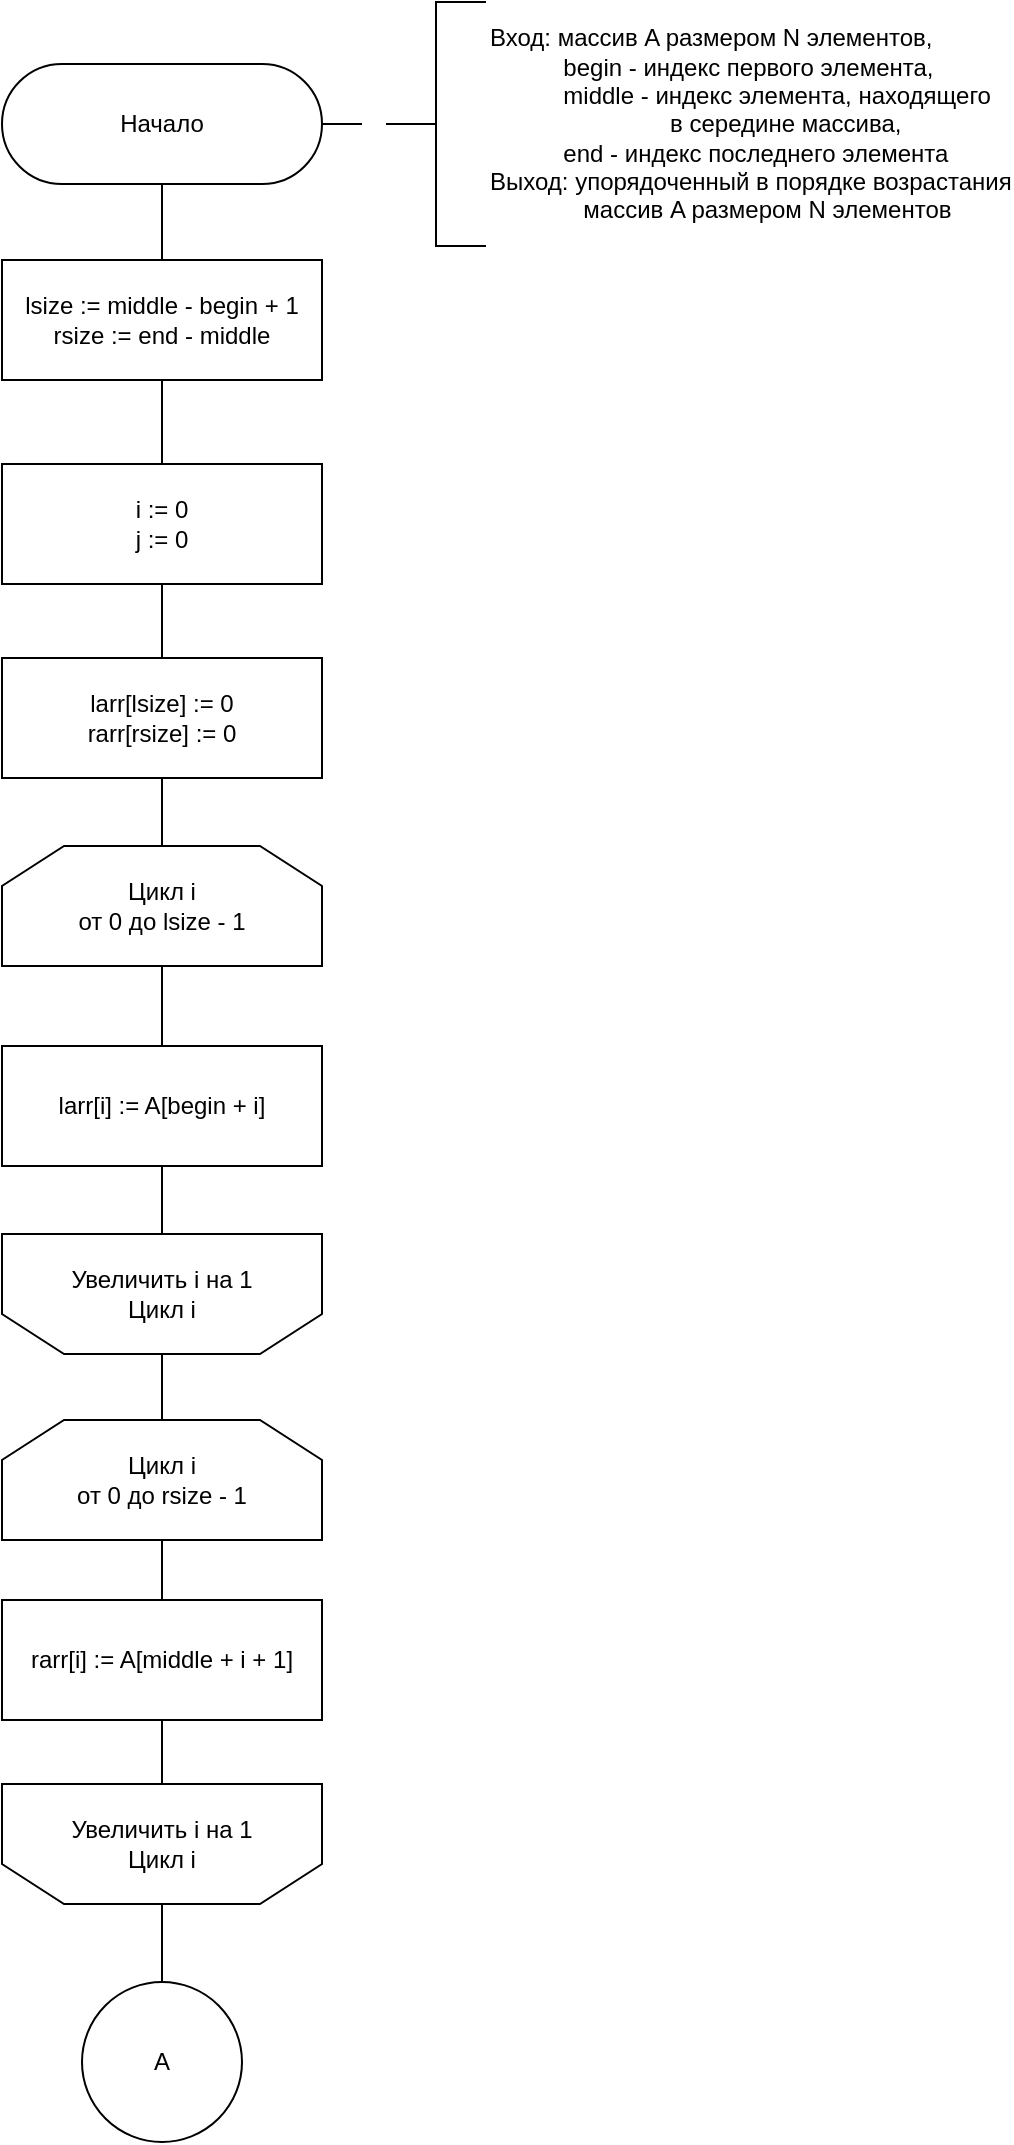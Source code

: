 <mxfile version="20.6.0" type="device"><diagram id="f5LnD50X7kVNUcn1IylJ" name="Страница 1"><mxGraphModel dx="1422" dy="729" grid="1" gridSize="10" guides="1" tooltips="1" connect="1" arrows="1" fold="1" page="1" pageScale="1" pageWidth="827" pageHeight="1169" math="0" shadow="0"><root><mxCell id="0"/><mxCell id="1" parent="0"/><mxCell id="X5SsfSqVYZB6GUv925hz-11" value="" style="endArrow=none;html=1;rounded=0;exitX=0.5;exitY=0;exitDx=0;exitDy=0;entryX=0.5;entryY=1;entryDx=0;entryDy=0;" parent="1" source="rNp3QadppStF2_BXsPXw-4" edge="1" target="MM_FP2WcKSIJa6_mOyJG-6"><mxGeometry width="50" height="50" relative="1" as="geometry"><mxPoint x="371" y="184" as="sourcePoint"/><mxPoint x="371" y="141" as="targetPoint"/></mxGeometry></mxCell><mxCell id="MM_FP2WcKSIJa6_mOyJG-5" value="&lt;div&gt;Вход: массив A размером N элементов,&lt;/div&gt;&lt;div&gt;&amp;nbsp;&amp;nbsp;&amp;nbsp;&amp;nbsp;&amp;nbsp;&amp;nbsp;&amp;nbsp;&amp;nbsp;&amp;nbsp;&amp;nbsp; begin - индекс первого элемента,&lt;/div&gt;&lt;div&gt;&amp;nbsp;&amp;nbsp;&amp;nbsp;&amp;nbsp;&amp;nbsp;&amp;nbsp;&amp;nbsp;&amp;nbsp;&amp;nbsp;&amp;nbsp; middle - индекс элемента, находящего &lt;br&gt;&lt;/div&gt;&lt;div&gt;&amp;nbsp;&amp;nbsp;&amp;nbsp;&amp;nbsp;&amp;nbsp;&amp;nbsp;&amp;nbsp;&amp;nbsp;&amp;nbsp;&amp;nbsp;&amp;nbsp;&amp;nbsp;&amp;nbsp;&amp;nbsp;&amp;nbsp;&amp;nbsp;&amp;nbsp;&amp;nbsp;&amp;nbsp;&amp;nbsp;&amp;nbsp;&amp;nbsp;&amp;nbsp;&amp;nbsp;&amp;nbsp;&amp;nbsp; в середине массива,&lt;br&gt;&lt;/div&gt;&lt;div&gt;&lt;span style=&quot;white-space: pre;&quot;&gt;&#9;&lt;/span&gt;&amp;nbsp;&amp;nbsp; end - индекс последнего элемента&lt;br&gt;&lt;/div&gt;&lt;div&gt;Выход: упорядоченный в порядке возрастания &lt;br&gt;&lt;/div&gt;&lt;div&gt;&amp;nbsp;&amp;nbsp;&amp;nbsp;&amp;nbsp;&amp;nbsp;&amp;nbsp;&amp;nbsp;&amp;nbsp;&amp;nbsp;&amp;nbsp;&amp;nbsp;&amp;nbsp;&amp;nbsp; массив A размером N элементов&amp;nbsp;&lt;/div&gt;" style="strokeWidth=1;html=1;shape=mxgraph.flowchart.annotation_2;align=left;labelPosition=right;pointerEvents=1;verticalAlign=middle;" parent="1" vertex="1"><mxGeometry x="472" y="50" width="50" height="122" as="geometry"/></mxCell><mxCell id="MM_FP2WcKSIJa6_mOyJG-6" value="Начало" style="rounded=1;whiteSpace=wrap;html=1;strokeWidth=1;imageHeight=24;imageWidth=24;arcSize=50;" parent="1" vertex="1"><mxGeometry x="280" y="81" width="160" height="60" as="geometry"/></mxCell><mxCell id="MM_FP2WcKSIJa6_mOyJG-7" value="" style="endArrow=none;html=1;rounded=0;entryX=1;entryY=0.5;entryDx=0;entryDy=0;" parent="1" edge="1" target="MM_FP2WcKSIJa6_mOyJG-6"><mxGeometry width="50" height="50" relative="1" as="geometry"><mxPoint x="460" y="111" as="sourcePoint"/><mxPoint x="462" y="110.89" as="targetPoint"/></mxGeometry></mxCell><mxCell id="rNp3QadppStF2_BXsPXw-4" value="&lt;div&gt;lsize := middle - begin + 1&lt;/div&gt;&lt;div&gt;rsize := end - middle&lt;br&gt;&lt;/div&gt;" style="rounded=0;whiteSpace=wrap;html=1;" parent="1" vertex="1"><mxGeometry x="280" y="179" width="160" height="60" as="geometry"/></mxCell><mxCell id="1okC50KWMJ_LZUx67YhX-1" value="&lt;div&gt;i := 0&lt;/div&gt;&lt;div&gt;j := 0&lt;br&gt;&lt;/div&gt;" style="rounded=0;whiteSpace=wrap;html=1;" vertex="1" parent="1"><mxGeometry x="280" y="281" width="160" height="60" as="geometry"/></mxCell><mxCell id="1okC50KWMJ_LZUx67YhX-2" value="&lt;div&gt;larr[lsize] := 0&lt;br&gt;&lt;/div&gt;&lt;div&gt;rarr[rsize] := 0&lt;br&gt;&lt;/div&gt;" style="rounded=0;whiteSpace=wrap;html=1;" vertex="1" parent="1"><mxGeometry x="280" y="378" width="160" height="60" as="geometry"/></mxCell><mxCell id="1okC50KWMJ_LZUx67YhX-3" value="Цикл i&lt;br&gt;от 0 до lsize - 1" style="strokeWidth=1;html=1;shape=stencil(1VbBcoIwEP0ajjiRjFaPHWpPjhcPPa+4asaQMAlV+/eNLEwJFktjL53hkH0L7+1bsoGIp/YABUYJU5BjxF+iJFlqXThgKXJRutAtD5SYMgrPFM5nFIItMCsJO4ERsJFIGVsafcSz2JY1g1AHNMTKFxF7dvdcL55mWilHIrSyXqaVd2QglHuWXYiMjSYk81HHFBVOIccSjYd+2VsRECWvwUrjYUrrACXfUaP7k9Lb75XGYUqLkO51tcYDxVYBvtiIJR25+Wyg3jpIbx7qLqiXzdQFuOvR46lD+gaQpxvIjnuj39X22yoLuA73TaJJ5/qErU3X6dW9BjQMUqgWw9PDDJ0G/gHFdBAFmMwtjD/oxvdxieEibGx0CddX4eUkmD3GjiXeSdh7KXtGLFpwPW9NtTygWt8w+09+/WInk0fthuyQkI2eSW3xznng8Jthq9CeCeXpThu8M7o7ISV9ovtOhRuCCqVfhgr4BA==);whiteSpace=wrap;shadow=0;comic=0;direction=east;" vertex="1" parent="1"><mxGeometry x="280" y="472" width="160" height="60" as="geometry"/></mxCell><mxCell id="1okC50KWMJ_LZUx67YhX-4" value="larr[i] := A[begin + i]" style="rounded=0;whiteSpace=wrap;html=1;" vertex="1" parent="1"><mxGeometry x="280" y="572" width="160" height="60" as="geometry"/></mxCell><mxCell id="1okC50KWMJ_LZUx67YhX-5" value="Увеличить i на 1&lt;br&gt;Цикл i" style="strokeWidth=1;html=1;shape=stencil(1VbBcoIwEP0ajjiRjFaPHWpPjhcPPa+4asaQMAlV+/eNLEwJFktjL53hkH0L7+1bsoGIp/YABUYJU5BjxF+iJFlqXThgKXJRutAtD5SYMgrPFM5nFIItMCsJO4ERsJFIGVsafcSz2JY1g1AHNMTKFxF7dvdcL55mWilHIrSyXqaVd2QglHuWXYiMjSYk81HHFBVOIccSjYd+2VsRECWvwUrjYUrrACXfUaP7k9Lb75XGYUqLkO51tcYDxVYBvtiIJR25+Wyg3jpIbx7qLqiXzdQFuOvR46lD+gaQpxvIjnuj39X22yoLuA73TaJJ5/qErU3X6dW9BjQMUqgWw9PDDJ0G/gHFdBAFmMwtjD/oxvdxieEibGx0CddX4eUkmD3GjiXeSdh7KXtGLFpwPW9NtTygWt8w+09+/WInk0fthuyQkI2eSW3xznng8Jthq9CeCeXpThu8M7o7ISV9ovtOhRuCCqVfhgr4BA==);whiteSpace=wrap;shadow=0;comic=0;direction=west;" vertex="1" parent="1"><mxGeometry x="280" y="666" width="160" height="60" as="geometry"/></mxCell><mxCell id="1okC50KWMJ_LZUx67YhX-6" value="Цикл i&lt;br&gt;от 0 до rsize - 1" style="strokeWidth=1;html=1;shape=stencil(1VbBcoIwEP0ajjiRjFaPHWpPjhcPPa+4asaQMAlV+/eNLEwJFktjL53hkH0L7+1bsoGIp/YABUYJU5BjxF+iJFlqXThgKXJRutAtD5SYMgrPFM5nFIItMCsJO4ERsJFIGVsafcSz2JY1g1AHNMTKFxF7dvdcL55mWilHIrSyXqaVd2QglHuWXYiMjSYk81HHFBVOIccSjYd+2VsRECWvwUrjYUrrACXfUaP7k9Lb75XGYUqLkO51tcYDxVYBvtiIJR25+Wyg3jpIbx7qLqiXzdQFuOvR46lD+gaQpxvIjnuj39X22yoLuA73TaJJ5/qErU3X6dW9BjQMUqgWw9PDDJ0G/gHFdBAFmMwtjD/oxvdxieEibGx0CddX4eUkmD3GjiXeSdh7KXtGLFpwPW9NtTygWt8w+09+/WInk0fthuyQkI2eSW3xznng8Jthq9CeCeXpThu8M7o7ISV9ovtOhRuCCqVfhgr4BA==);whiteSpace=wrap;shadow=0;comic=0;direction=east;" vertex="1" parent="1"><mxGeometry x="280" y="759" width="160" height="60" as="geometry"/></mxCell><mxCell id="1okC50KWMJ_LZUx67YhX-7" value="rarr[i] := A[middle + i + 1]" style="rounded=0;whiteSpace=wrap;html=1;" vertex="1" parent="1"><mxGeometry x="280" y="849" width="160" height="60" as="geometry"/></mxCell><mxCell id="1okC50KWMJ_LZUx67YhX-8" value="Увеличить i на 1&lt;br&gt;Цикл i" style="strokeWidth=1;html=1;shape=stencil(1VbBcoIwEP0ajjiRjFaPHWpPjhcPPa+4asaQMAlV+/eNLEwJFktjL53hkH0L7+1bsoGIp/YABUYJU5BjxF+iJFlqXThgKXJRutAtD5SYMgrPFM5nFIItMCsJO4ERsJFIGVsafcSz2JY1g1AHNMTKFxF7dvdcL55mWilHIrSyXqaVd2QglHuWXYiMjSYk81HHFBVOIccSjYd+2VsRECWvwUrjYUrrACXfUaP7k9Lb75XGYUqLkO51tcYDxVYBvtiIJR25+Wyg3jpIbx7qLqiXzdQFuOvR46lD+gaQpxvIjnuj39X22yoLuA73TaJJ5/qErU3X6dW9BjQMUqgWw9PDDJ0G/gHFdBAFmMwtjD/oxvdxieEibGx0CddX4eUkmD3GjiXeSdh7KXtGLFpwPW9NtTygWt8w+09+/WInk0fthuyQkI2eSW3xznng8Jthq9CeCeXpThu8M7o7ISV9ovtOhRuCCqVfhgr4BA==);whiteSpace=wrap;shadow=0;comic=0;direction=west;" vertex="1" parent="1"><mxGeometry x="280" y="941" width="160" height="60" as="geometry"/></mxCell><mxCell id="1okC50KWMJ_LZUx67YhX-9" value="А" style="ellipse;whiteSpace=wrap;html=1;aspect=fixed;" vertex="1" parent="1"><mxGeometry x="320" y="1040" width="80" height="80" as="geometry"/></mxCell><mxCell id="1okC50KWMJ_LZUx67YhX-10" value="" style="endArrow=none;html=1;rounded=0;exitX=0.5;exitY=0;exitDx=0;exitDy=0;entryX=0.5;entryY=0;entryDx=0;entryDy=0;entryPerimeter=0;" edge="1" parent="1" source="1okC50KWMJ_LZUx67YhX-9" target="1okC50KWMJ_LZUx67YhX-8"><mxGeometry width="50" height="50" relative="1" as="geometry"><mxPoint x="390" y="910" as="sourcePoint"/><mxPoint x="440" y="860" as="targetPoint"/></mxGeometry></mxCell><mxCell id="1okC50KWMJ_LZUx67YhX-11" value="" style="endArrow=none;html=1;rounded=0;exitX=0.5;exitY=1;exitDx=0;exitDy=0;exitPerimeter=0;entryX=0.5;entryY=1;entryDx=0;entryDy=0;" edge="1" parent="1" source="1okC50KWMJ_LZUx67YhX-8" target="1okC50KWMJ_LZUx67YhX-7"><mxGeometry width="50" height="50" relative="1" as="geometry"><mxPoint x="390" y="910" as="sourcePoint"/><mxPoint x="440" y="860" as="targetPoint"/></mxGeometry></mxCell><mxCell id="1okC50KWMJ_LZUx67YhX-12" value="" style="endArrow=none;html=1;rounded=0;entryX=0.5;entryY=1;entryDx=0;entryDy=0;entryPerimeter=0;exitX=0.5;exitY=0;exitDx=0;exitDy=0;" edge="1" parent="1" source="1okC50KWMJ_LZUx67YhX-7" target="1okC50KWMJ_LZUx67YhX-6"><mxGeometry width="50" height="50" relative="1" as="geometry"><mxPoint x="390" y="910" as="sourcePoint"/><mxPoint x="440" y="860" as="targetPoint"/></mxGeometry></mxCell><mxCell id="1okC50KWMJ_LZUx67YhX-13" value="" style="endArrow=none;html=1;rounded=0;entryX=0.5;entryY=0;entryDx=0;entryDy=0;entryPerimeter=0;exitX=0.5;exitY=0;exitDx=0;exitDy=0;exitPerimeter=0;" edge="1" parent="1" source="1okC50KWMJ_LZUx67YhX-6" target="1okC50KWMJ_LZUx67YhX-5"><mxGeometry width="50" height="50" relative="1" as="geometry"><mxPoint x="390" y="850" as="sourcePoint"/><mxPoint x="440" y="800" as="targetPoint"/></mxGeometry></mxCell><mxCell id="1okC50KWMJ_LZUx67YhX-14" value="" style="endArrow=none;html=1;rounded=0;entryX=0.5;entryY=1;entryDx=0;entryDy=0;exitX=0.5;exitY=1;exitDx=0;exitDy=0;exitPerimeter=0;" edge="1" parent="1" source="1okC50KWMJ_LZUx67YhX-5" target="1okC50KWMJ_LZUx67YhX-4"><mxGeometry width="50" height="50" relative="1" as="geometry"><mxPoint x="390" y="760" as="sourcePoint"/><mxPoint x="440" y="710" as="targetPoint"/></mxGeometry></mxCell><mxCell id="1okC50KWMJ_LZUx67YhX-15" value="" style="endArrow=none;html=1;rounded=0;entryX=0.5;entryY=1;entryDx=0;entryDy=0;entryPerimeter=0;exitX=0.5;exitY=0;exitDx=0;exitDy=0;" edge="1" parent="1" source="1okC50KWMJ_LZUx67YhX-4" target="1okC50KWMJ_LZUx67YhX-3"><mxGeometry width="50" height="50" relative="1" as="geometry"><mxPoint x="390" y="670" as="sourcePoint"/><mxPoint x="440" y="620" as="targetPoint"/></mxGeometry></mxCell><mxCell id="1okC50KWMJ_LZUx67YhX-16" value="" style="endArrow=none;html=1;rounded=0;entryX=0.5;entryY=1;entryDx=0;entryDy=0;exitX=0.5;exitY=0;exitDx=0;exitDy=0;exitPerimeter=0;" edge="1" parent="1" source="1okC50KWMJ_LZUx67YhX-3" target="1okC50KWMJ_LZUx67YhX-2"><mxGeometry width="50" height="50" relative="1" as="geometry"><mxPoint x="390" y="550" as="sourcePoint"/><mxPoint x="440" y="500" as="targetPoint"/></mxGeometry></mxCell><mxCell id="1okC50KWMJ_LZUx67YhX-17" value="" style="endArrow=none;html=1;rounded=0;entryX=0.5;entryY=0;entryDx=0;entryDy=0;exitX=0.5;exitY=1;exitDx=0;exitDy=0;" edge="1" parent="1" source="1okC50KWMJ_LZUx67YhX-1" target="1okC50KWMJ_LZUx67YhX-2"><mxGeometry width="50" height="50" relative="1" as="geometry"><mxPoint x="390" y="490" as="sourcePoint"/><mxPoint x="440" y="440" as="targetPoint"/></mxGeometry></mxCell><mxCell id="1okC50KWMJ_LZUx67YhX-18" value="" style="endArrow=none;html=1;rounded=0;entryX=0.5;entryY=1;entryDx=0;entryDy=0;exitX=0.5;exitY=0;exitDx=0;exitDy=0;" edge="1" parent="1" source="1okC50KWMJ_LZUx67YhX-1" target="rNp3QadppStF2_BXsPXw-4"><mxGeometry width="50" height="50" relative="1" as="geometry"><mxPoint x="390" y="430" as="sourcePoint"/><mxPoint x="440" y="380" as="targetPoint"/></mxGeometry></mxCell></root></mxGraphModel></diagram></mxfile>